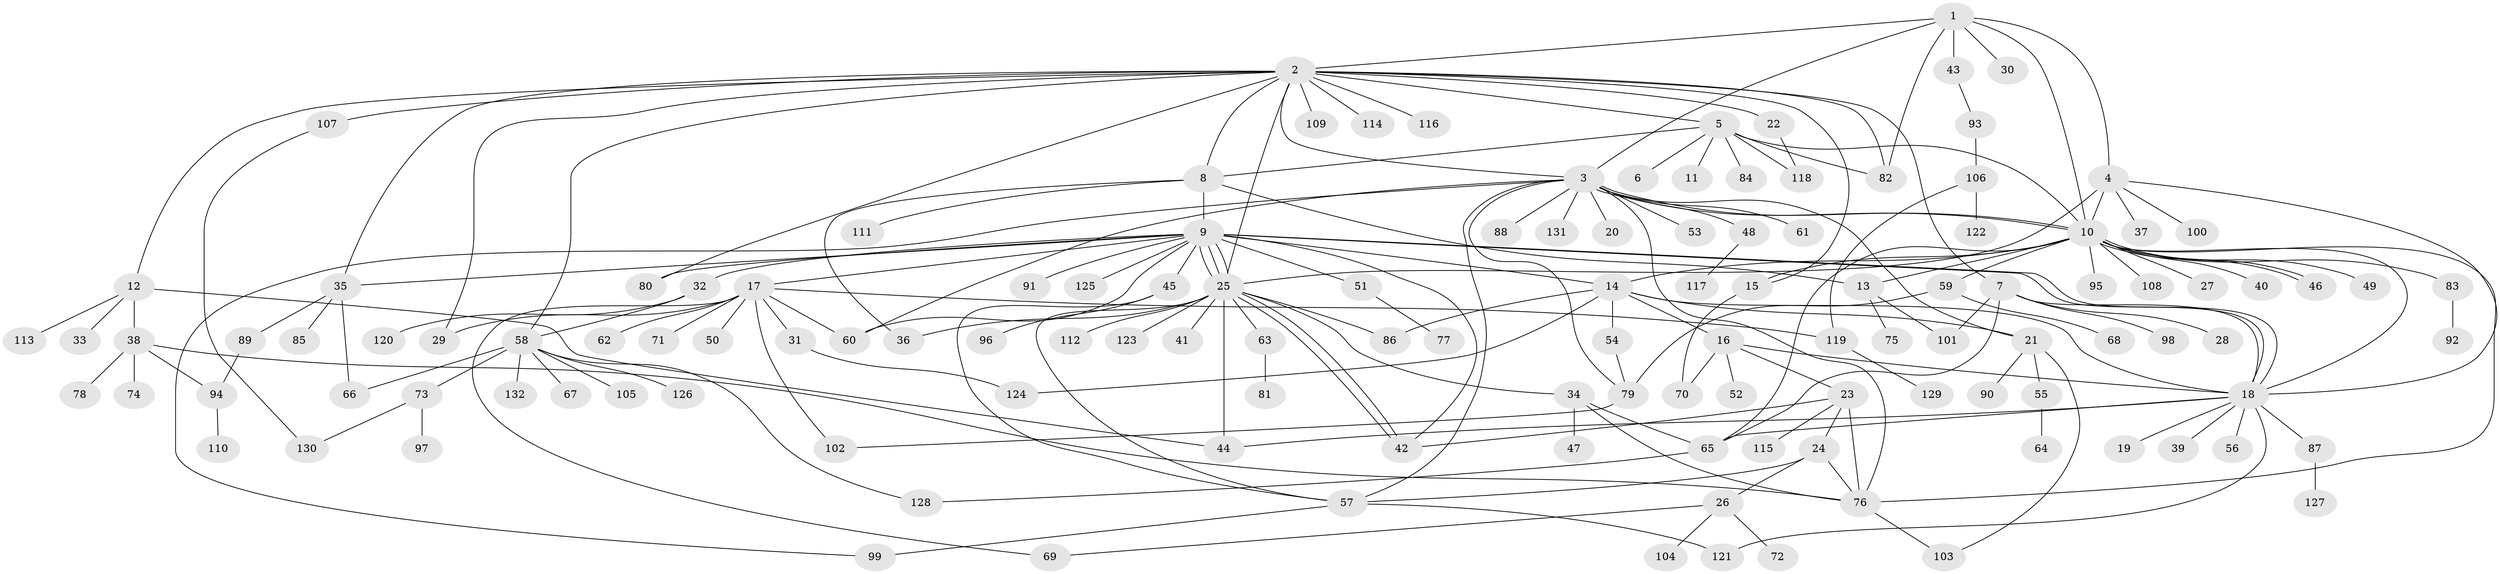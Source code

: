 // Generated by graph-tools (version 1.1) at 2025/47/03/09/25 04:47:52]
// undirected, 132 vertices, 194 edges
graph export_dot {
graph [start="1"]
  node [color=gray90,style=filled];
  1;
  2;
  3;
  4;
  5;
  6;
  7;
  8;
  9;
  10;
  11;
  12;
  13;
  14;
  15;
  16;
  17;
  18;
  19;
  20;
  21;
  22;
  23;
  24;
  25;
  26;
  27;
  28;
  29;
  30;
  31;
  32;
  33;
  34;
  35;
  36;
  37;
  38;
  39;
  40;
  41;
  42;
  43;
  44;
  45;
  46;
  47;
  48;
  49;
  50;
  51;
  52;
  53;
  54;
  55;
  56;
  57;
  58;
  59;
  60;
  61;
  62;
  63;
  64;
  65;
  66;
  67;
  68;
  69;
  70;
  71;
  72;
  73;
  74;
  75;
  76;
  77;
  78;
  79;
  80;
  81;
  82;
  83;
  84;
  85;
  86;
  87;
  88;
  89;
  90;
  91;
  92;
  93;
  94;
  95;
  96;
  97;
  98;
  99;
  100;
  101;
  102;
  103;
  104;
  105;
  106;
  107;
  108;
  109;
  110;
  111;
  112;
  113;
  114;
  115;
  116;
  117;
  118;
  119;
  120;
  121;
  122;
  123;
  124;
  125;
  126;
  127;
  128;
  129;
  130;
  131;
  132;
  1 -- 2;
  1 -- 3;
  1 -- 4;
  1 -- 10;
  1 -- 30;
  1 -- 43;
  1 -- 82;
  2 -- 3;
  2 -- 5;
  2 -- 7;
  2 -- 8;
  2 -- 12;
  2 -- 15;
  2 -- 22;
  2 -- 25;
  2 -- 29;
  2 -- 35;
  2 -- 58;
  2 -- 80;
  2 -- 82;
  2 -- 107;
  2 -- 109;
  2 -- 114;
  2 -- 116;
  3 -- 10;
  3 -- 10;
  3 -- 20;
  3 -- 21;
  3 -- 48;
  3 -- 53;
  3 -- 57;
  3 -- 60;
  3 -- 61;
  3 -- 76;
  3 -- 79;
  3 -- 88;
  3 -- 99;
  3 -- 131;
  4 -- 10;
  4 -- 18;
  4 -- 25;
  4 -- 37;
  4 -- 100;
  5 -- 6;
  5 -- 8;
  5 -- 10;
  5 -- 11;
  5 -- 82;
  5 -- 84;
  5 -- 118;
  7 -- 18;
  7 -- 28;
  7 -- 65;
  7 -- 98;
  7 -- 101;
  8 -- 9;
  8 -- 13;
  8 -- 36;
  8 -- 111;
  9 -- 14;
  9 -- 17;
  9 -- 18;
  9 -- 18;
  9 -- 25;
  9 -- 25;
  9 -- 25;
  9 -- 32;
  9 -- 35;
  9 -- 42;
  9 -- 45;
  9 -- 51;
  9 -- 60;
  9 -- 80;
  9 -- 91;
  9 -- 125;
  10 -- 13;
  10 -- 14;
  10 -- 15;
  10 -- 18;
  10 -- 27;
  10 -- 40;
  10 -- 46;
  10 -- 46;
  10 -- 49;
  10 -- 59;
  10 -- 65;
  10 -- 76;
  10 -- 83;
  10 -- 95;
  10 -- 108;
  12 -- 33;
  12 -- 38;
  12 -- 44;
  12 -- 113;
  13 -- 75;
  13 -- 101;
  14 -- 16;
  14 -- 18;
  14 -- 21;
  14 -- 54;
  14 -- 86;
  14 -- 124;
  15 -- 70;
  16 -- 18;
  16 -- 23;
  16 -- 52;
  16 -- 70;
  17 -- 29;
  17 -- 31;
  17 -- 50;
  17 -- 60;
  17 -- 62;
  17 -- 69;
  17 -- 71;
  17 -- 102;
  17 -- 119;
  18 -- 19;
  18 -- 39;
  18 -- 44;
  18 -- 56;
  18 -- 65;
  18 -- 87;
  18 -- 121;
  21 -- 55;
  21 -- 90;
  21 -- 103;
  22 -- 118;
  23 -- 24;
  23 -- 42;
  23 -- 76;
  23 -- 115;
  24 -- 26;
  24 -- 57;
  24 -- 76;
  25 -- 34;
  25 -- 36;
  25 -- 41;
  25 -- 42;
  25 -- 42;
  25 -- 44;
  25 -- 57;
  25 -- 63;
  25 -- 86;
  25 -- 112;
  25 -- 123;
  26 -- 69;
  26 -- 72;
  26 -- 104;
  31 -- 124;
  32 -- 58;
  32 -- 120;
  34 -- 47;
  34 -- 65;
  34 -- 76;
  35 -- 66;
  35 -- 85;
  35 -- 89;
  38 -- 74;
  38 -- 76;
  38 -- 78;
  38 -- 94;
  43 -- 93;
  45 -- 57;
  45 -- 96;
  48 -- 117;
  51 -- 77;
  54 -- 79;
  55 -- 64;
  57 -- 99;
  57 -- 121;
  58 -- 66;
  58 -- 67;
  58 -- 73;
  58 -- 105;
  58 -- 126;
  58 -- 128;
  58 -- 132;
  59 -- 68;
  59 -- 79;
  63 -- 81;
  65 -- 128;
  73 -- 97;
  73 -- 130;
  76 -- 103;
  79 -- 102;
  83 -- 92;
  87 -- 127;
  89 -- 94;
  93 -- 106;
  94 -- 110;
  106 -- 119;
  106 -- 122;
  107 -- 130;
  119 -- 129;
}
